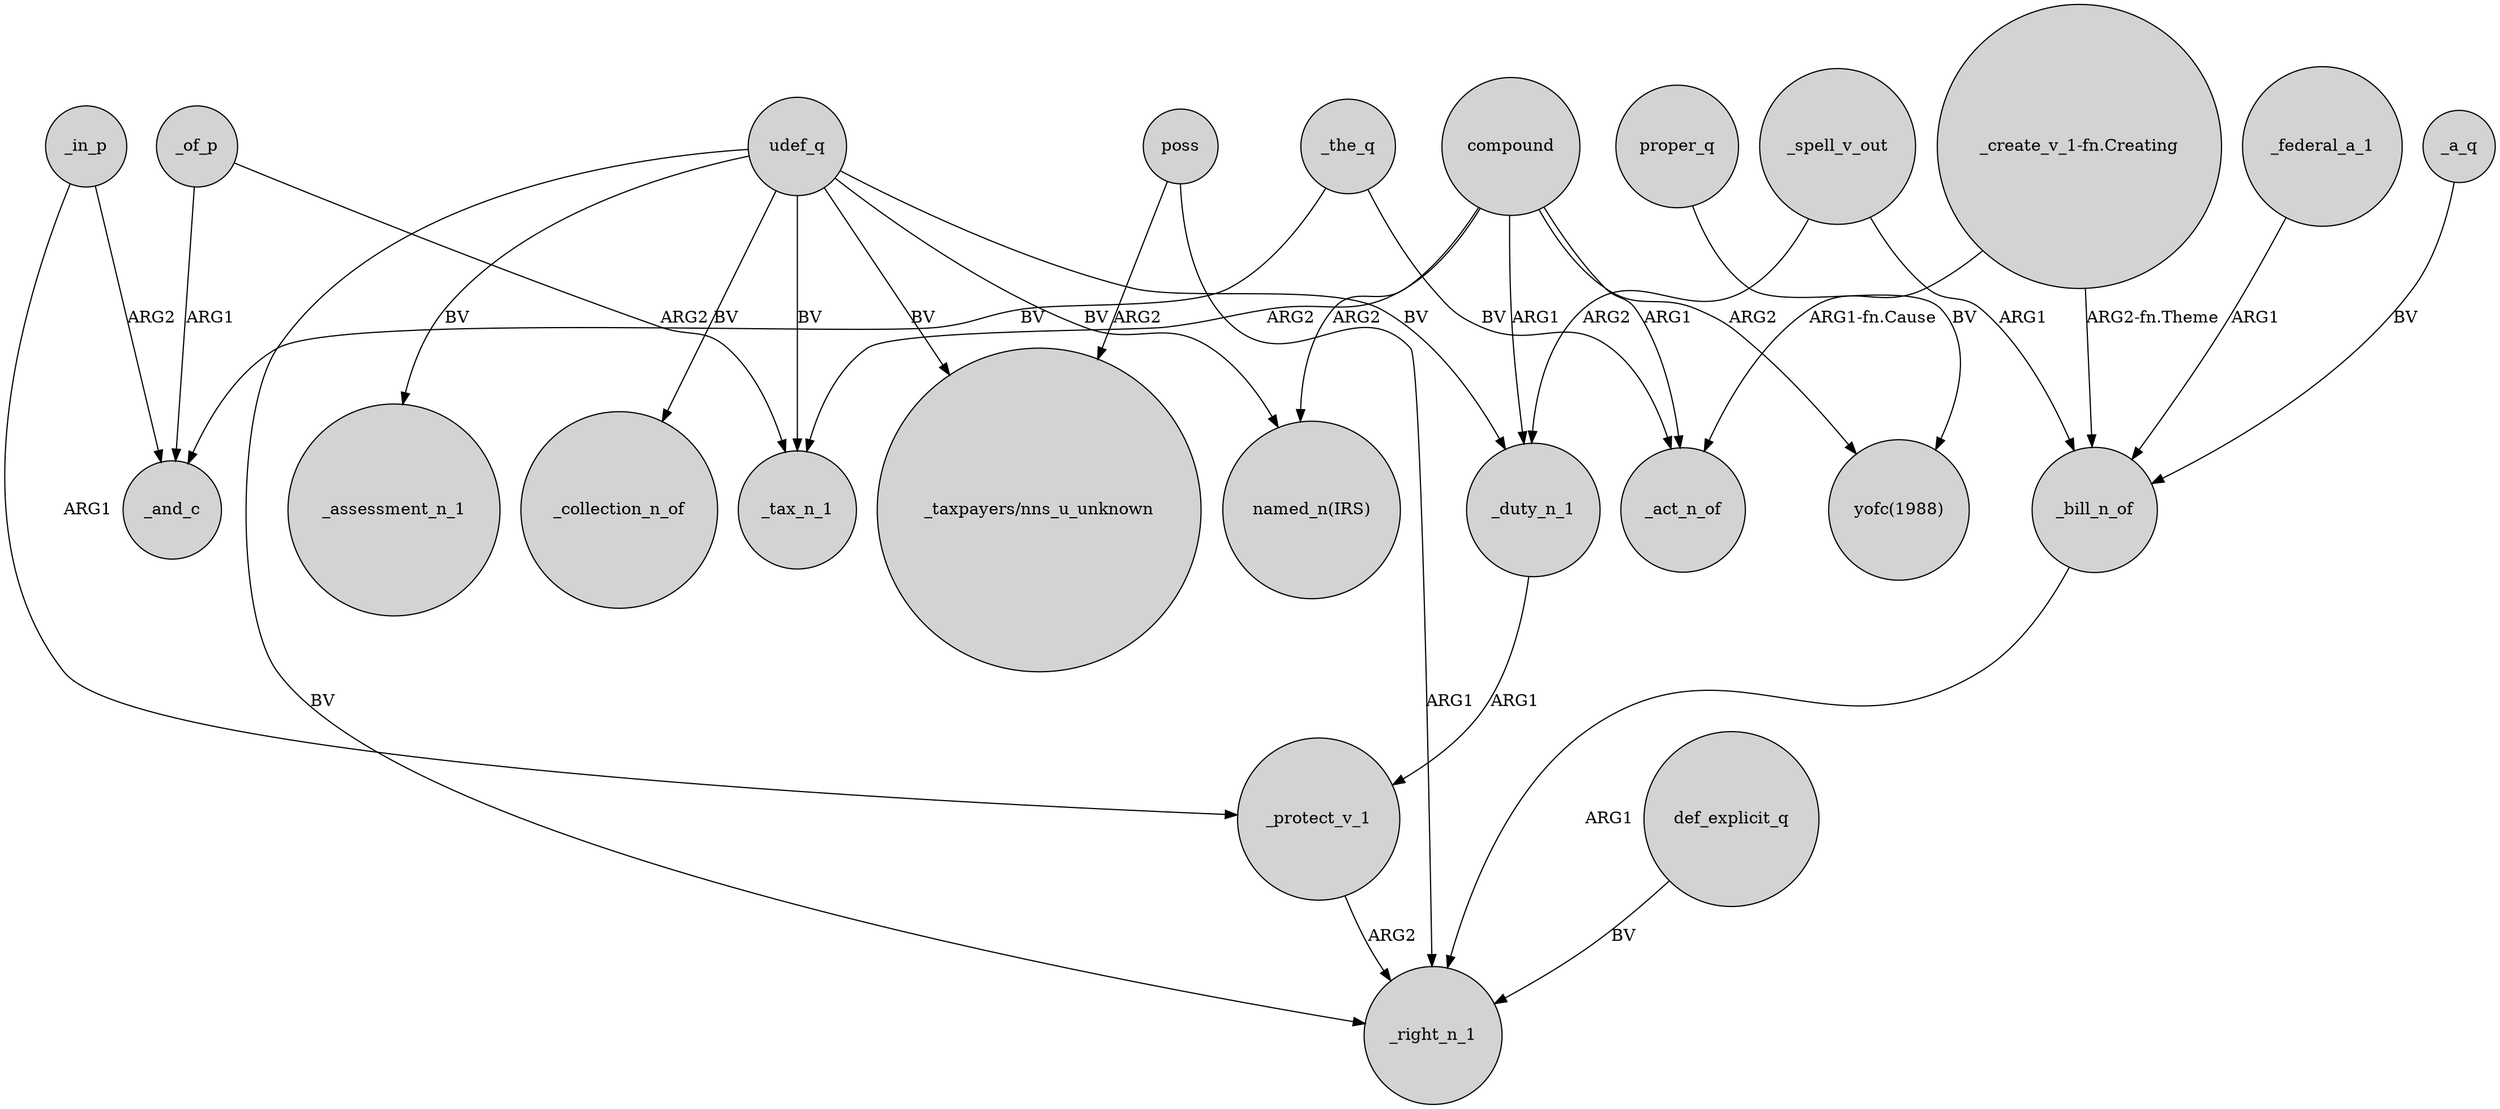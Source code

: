 digraph {
	node [shape=circle style=filled]
	_the_q -> _and_c [label=BV]
	_a_q -> _bill_n_of [label=BV]
	poss -> "_taxpayers/nns_u_unknown" [label=ARG2]
	_spell_v_out -> _duty_n_1 [label=ARG2]
	udef_q -> _assessment_n_1 [label=BV]
	_federal_a_1 -> _bill_n_of [label=ARG1]
	_the_q -> _act_n_of [label=BV]
	compound -> _duty_n_1 [label=ARG1]
	_spell_v_out -> _bill_n_of [label=ARG1]
	udef_q -> _collection_n_of [label=BV]
	udef_q -> _tax_n_1 [label=BV]
	_duty_n_1 -> _protect_v_1 [label=ARG1]
	udef_q -> _right_n_1 [label=BV]
	proper_q -> "yofc(1988)" [label=BV]
	_protect_v_1 -> _right_n_1 [label=ARG2]
	udef_q -> "_taxpayers/nns_u_unknown" [label=BV]
	"_create_v_1-fn.Creating" -> _bill_n_of [label="ARG2-fn.Theme"]
	_of_p -> _and_c [label=ARG1]
	udef_q -> _duty_n_1 [label=BV]
	compound -> "named_n(IRS)" [label=ARG2]
	_bill_n_of -> _right_n_1 [label=ARG1]
	udef_q -> "named_n(IRS)" [label=BV]
	def_explicit_q -> _right_n_1 [label=BV]
	_of_p -> _tax_n_1 [label=ARG2]
	poss -> _right_n_1 [label=ARG1]
	compound -> _tax_n_1 [label=ARG2]
	"_create_v_1-fn.Creating" -> _act_n_of [label="ARG1-fn.Cause"]
	compound -> "yofc(1988)" [label=ARG2]
	_in_p -> _and_c [label=ARG2]
	_in_p -> _protect_v_1 [label=ARG1]
	compound -> _act_n_of [label=ARG1]
}

